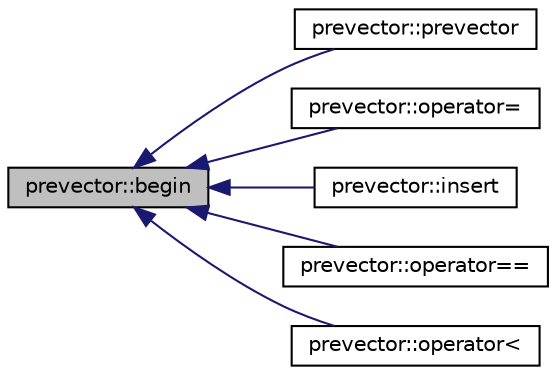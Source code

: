 digraph "prevector::begin"
{
  edge [fontname="Helvetica",fontsize="10",labelfontname="Helvetica",labelfontsize="10"];
  node [fontname="Helvetica",fontsize="10",shape=record];
  rankdir="LR";
  Node131 [label="prevector::begin",height=0.2,width=0.4,color="black", fillcolor="grey75", style="filled", fontcolor="black"];
  Node131 -> Node132 [dir="back",color="midnightblue",fontsize="10",style="solid",fontname="Helvetica"];
  Node132 [label="prevector::prevector",height=0.2,width=0.4,color="black", fillcolor="white", style="filled",URL="$classprevector.html#abab195dce86a4b44bab7a5e9809a522c"];
  Node131 -> Node133 [dir="back",color="midnightblue",fontsize="10",style="solid",fontname="Helvetica"];
  Node133 [label="prevector::operator=",height=0.2,width=0.4,color="black", fillcolor="white", style="filled",URL="$classprevector.html#a325af27672f21e7f2a01d8cdae7abba8"];
  Node131 -> Node134 [dir="back",color="midnightblue",fontsize="10",style="solid",fontname="Helvetica"];
  Node134 [label="prevector::insert",height=0.2,width=0.4,color="black", fillcolor="white", style="filled",URL="$classprevector.html#ad4f368a9aa3f0f650e1b2a0894dafe51"];
  Node131 -> Node135 [dir="back",color="midnightblue",fontsize="10",style="solid",fontname="Helvetica"];
  Node135 [label="prevector::operator==",height=0.2,width=0.4,color="black", fillcolor="white", style="filled",URL="$classprevector.html#a6de6f6aff0a0ca527754020dbb26f7ab"];
  Node131 -> Node136 [dir="back",color="midnightblue",fontsize="10",style="solid",fontname="Helvetica"];
  Node136 [label="prevector::operator\<",height=0.2,width=0.4,color="black", fillcolor="white", style="filled",URL="$classprevector.html#aa599ca1a3ab1fef2736b831ffed19d04"];
}
